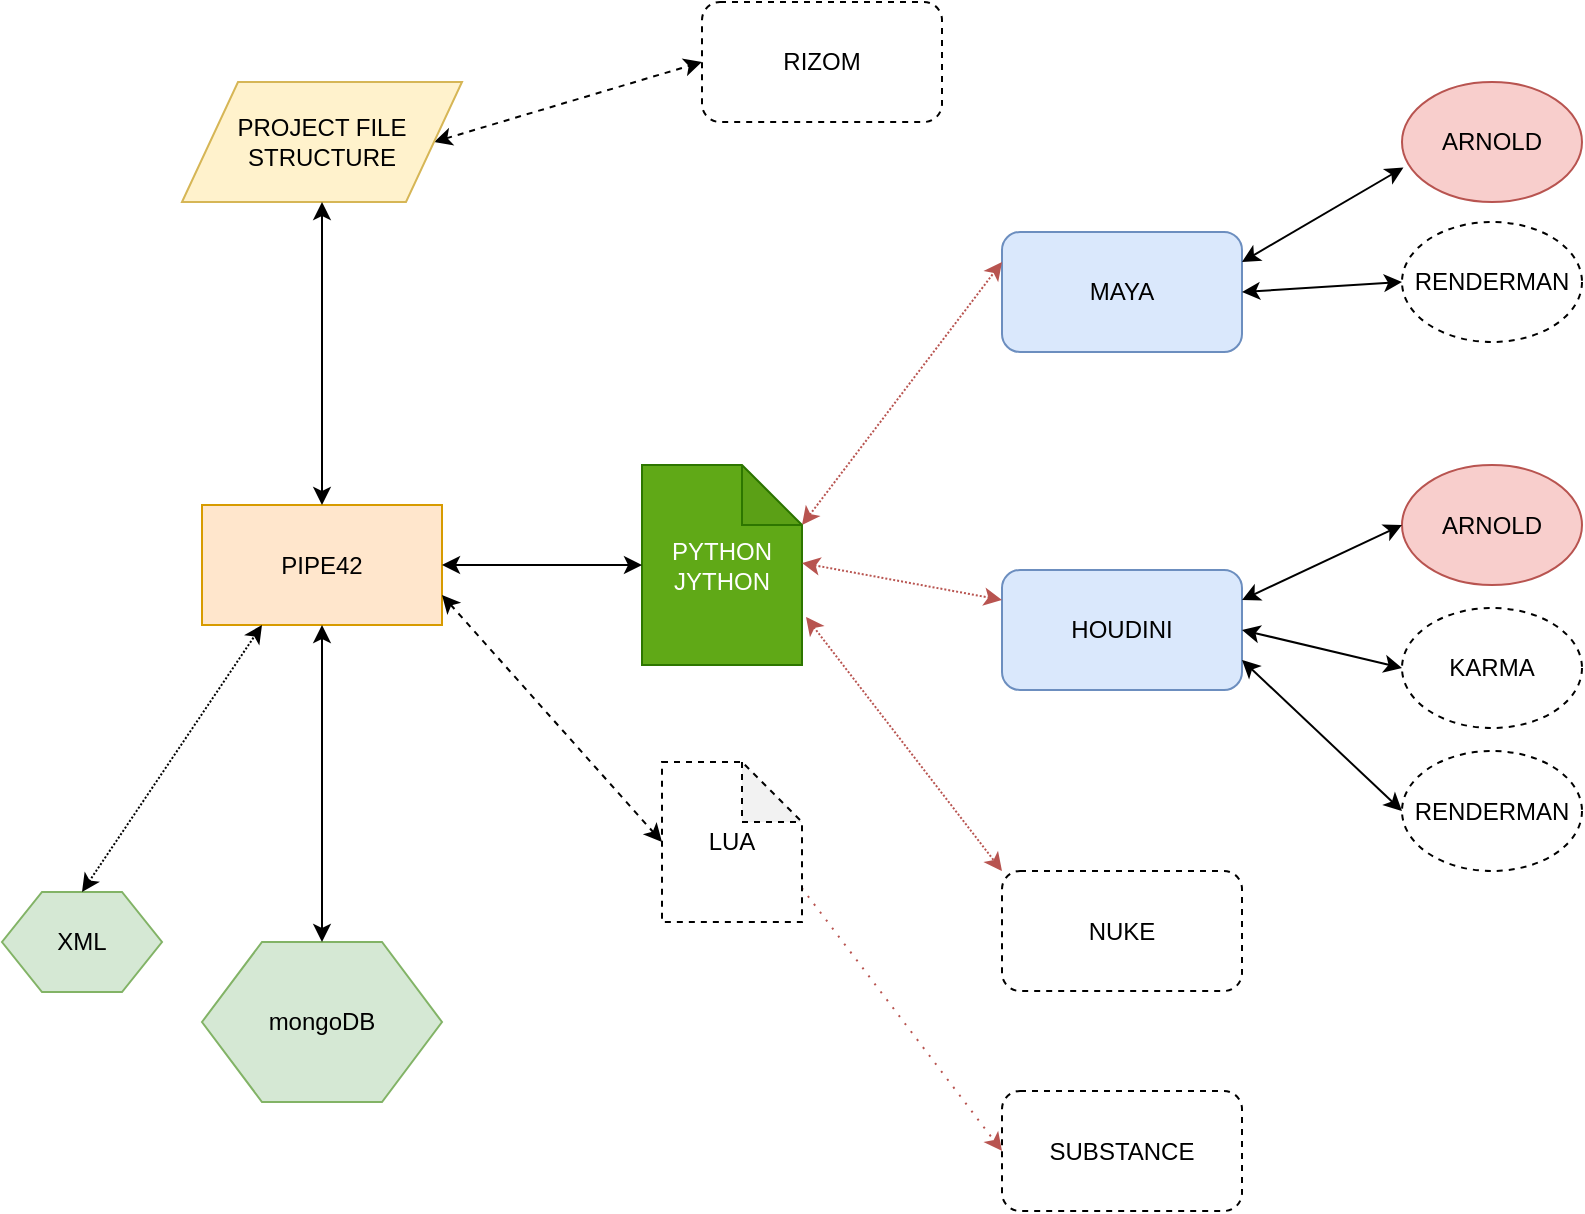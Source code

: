 <mxfile version="12.2.2" type="device" pages="1"><diagram id="6a731a19-8d31-9384-78a2-239565b7b9f0" name="Page-1"><mxGraphModel dx="1408" dy="938" grid="1" gridSize="10" guides="1" tooltips="1" connect="1" arrows="1" fold="1" page="1" pageScale="1" pageWidth="1169" pageHeight="827" background="#ffffff" math="0" shadow="0"><root><mxCell id="0"/><mxCell id="1" parent="0"/><mxCell id="eBYUc4EnA-bSdkK79neU-1779" value="PIPE42" style="rounded=0;whiteSpace=wrap;html=1;fillColor=#ffe6cc;strokeColor=#d79b00;" vertex="1" parent="1"><mxGeometry x="310" y="301.5" width="120" height="60" as="geometry"/></mxCell><mxCell id="eBYUc4EnA-bSdkK79neU-1780" value="MAYA" style="rounded=1;whiteSpace=wrap;html=1;fillColor=#dae8fc;strokeColor=#6c8ebf;" vertex="1" parent="1"><mxGeometry x="710" y="165" width="120" height="60" as="geometry"/></mxCell><mxCell id="eBYUc4EnA-bSdkK79neU-1781" value="HOUDINI" style="rounded=1;whiteSpace=wrap;html=1;fillColor=#dae8fc;strokeColor=#6c8ebf;" vertex="1" parent="1"><mxGeometry x="710" y="334" width="120" height="60" as="geometry"/></mxCell><mxCell id="eBYUc4EnA-bSdkK79neU-1782" value="NUKE" style="rounded=1;whiteSpace=wrap;html=1;dashed=1;" vertex="1" parent="1"><mxGeometry x="710" y="484.5" width="120" height="60" as="geometry"/></mxCell><mxCell id="eBYUc4EnA-bSdkK79neU-1783" value="SUBSTANCE" style="rounded=1;whiteSpace=wrap;html=1;dashed=1;" vertex="1" parent="1"><mxGeometry x="710" y="594.5" width="120" height="60" as="geometry"/></mxCell><mxCell id="eBYUc4EnA-bSdkK79neU-1788" value="RIZOM" style="rounded=1;whiteSpace=wrap;html=1;dashed=1;" vertex="1" parent="1"><mxGeometry x="560" y="50" width="120" height="60" as="geometry"/></mxCell><mxCell id="eBYUc4EnA-bSdkK79neU-1789" value="" style="endArrow=classic;startArrow=classic;html=1;strokeColor=#000000;entryX=0;entryY=0.5;entryDx=0;entryDy=0;dashed=1;exitX=1;exitY=0.5;exitDx=0;exitDy=0;" edge="1" parent="1" source="eBYUc4EnA-bSdkK79neU-1810" target="eBYUc4EnA-bSdkK79neU-1788"><mxGeometry width="50" height="50" relative="1" as="geometry"><mxPoint x="430" y="640" as="sourcePoint"/><mxPoint x="480" y="590" as="targetPoint"/></mxGeometry></mxCell><mxCell id="eBYUc4EnA-bSdkK79neU-1794" value="" style="endArrow=classic;startArrow=classic;html=1;strokeColor=#b85450;entryX=0;entryY=0.5;entryDx=0;entryDy=0;exitX=0;exitY=0;exitDx=60;exitDy=50;dashed=1;exitPerimeter=0;fillColor=#f8cecc;dashPattern=1 4;" edge="1" parent="1" source="eBYUc4EnA-bSdkK79neU-1822" target="eBYUc4EnA-bSdkK79neU-1783"><mxGeometry width="50" height="50" relative="1" as="geometry"><mxPoint x="430" y="640" as="sourcePoint"/><mxPoint x="480" y="590" as="targetPoint"/></mxGeometry></mxCell><mxCell id="eBYUc4EnA-bSdkK79neU-1795" value="ARNOLD" style="ellipse;whiteSpace=wrap;html=1;fillColor=#f8cecc;strokeColor=#b85450;" vertex="1" parent="1"><mxGeometry x="910" y="90" width="90" height="60" as="geometry"/></mxCell><mxCell id="eBYUc4EnA-bSdkK79neU-1796" value="" style="endArrow=classic;startArrow=classic;html=1;strokeColor=#000000;entryX=0.008;entryY=0.713;entryDx=0;entryDy=0;entryPerimeter=0;exitX=1;exitY=0.25;exitDx=0;exitDy=0;" edge="1" parent="1" source="eBYUc4EnA-bSdkK79neU-1780" target="eBYUc4EnA-bSdkK79neU-1795"><mxGeometry width="50" height="50" relative="1" as="geometry"><mxPoint x="450" y="610" as="sourcePoint"/><mxPoint x="500" y="560" as="targetPoint"/></mxGeometry></mxCell><mxCell id="eBYUc4EnA-bSdkK79neU-1800" value="RENDERMAN" style="ellipse;whiteSpace=wrap;html=1;dashed=1;" vertex="1" parent="1"><mxGeometry x="910" y="160" width="90" height="60" as="geometry"/></mxCell><mxCell id="eBYUc4EnA-bSdkK79neU-1801" value="" style="endArrow=classic;startArrow=classic;html=1;strokeColor=#000000;entryX=0;entryY=0.5;entryDx=0;entryDy=0;exitX=1;exitY=0.5;exitDx=0;exitDy=0;" edge="1" parent="1" source="eBYUc4EnA-bSdkK79neU-1780" target="eBYUc4EnA-bSdkK79neU-1800"><mxGeometry width="50" height="50" relative="1" as="geometry"><mxPoint x="450" y="610" as="sourcePoint"/><mxPoint x="500" y="560" as="targetPoint"/></mxGeometry></mxCell><mxCell id="eBYUc4EnA-bSdkK79neU-1802" value="RENDERMAN" style="ellipse;whiteSpace=wrap;html=1;dashed=1;" vertex="1" parent="1"><mxGeometry x="910" y="424.5" width="90" height="60" as="geometry"/></mxCell><mxCell id="eBYUc4EnA-bSdkK79neU-1803" value="ARNOLD" style="ellipse;whiteSpace=wrap;html=1;fillColor=#f8cecc;strokeColor=#b85450;" vertex="1" parent="1"><mxGeometry x="910" y="281.5" width="90" height="60" as="geometry"/></mxCell><mxCell id="eBYUc4EnA-bSdkK79neU-1804" value="KARMA" style="ellipse;whiteSpace=wrap;html=1;dashed=1;" vertex="1" parent="1"><mxGeometry x="910" y="353" width="90" height="60" as="geometry"/></mxCell><mxCell id="eBYUc4EnA-bSdkK79neU-1805" value="" style="endArrow=classic;startArrow=classic;html=1;strokeColor=#000000;entryX=0;entryY=0.5;entryDx=0;entryDy=0;exitX=1;exitY=0.75;exitDx=0;exitDy=0;" edge="1" parent="1" source="eBYUc4EnA-bSdkK79neU-1781" target="eBYUc4EnA-bSdkK79neU-1802"><mxGeometry width="50" height="50" relative="1" as="geometry"><mxPoint x="450" y="651.5" as="sourcePoint"/><mxPoint x="500" y="601.5" as="targetPoint"/></mxGeometry></mxCell><mxCell id="eBYUc4EnA-bSdkK79neU-1806" value="" style="endArrow=classic;startArrow=classic;html=1;strokeColor=#000000;entryX=0;entryY=0.5;entryDx=0;entryDy=0;exitX=1;exitY=0.5;exitDx=0;exitDy=0;" edge="1" parent="1" source="eBYUc4EnA-bSdkK79neU-1781" target="eBYUc4EnA-bSdkK79neU-1804"><mxGeometry width="50" height="50" relative="1" as="geometry"><mxPoint x="450" y="701.5" as="sourcePoint"/><mxPoint x="500" y="651.5" as="targetPoint"/></mxGeometry></mxCell><mxCell id="eBYUc4EnA-bSdkK79neU-1807" value="" style="endArrow=classic;startArrow=classic;html=1;strokeColor=#000000;entryX=0;entryY=0.5;entryDx=0;entryDy=0;exitX=1;exitY=0.25;exitDx=0;exitDy=0;" edge="1" parent="1" source="eBYUc4EnA-bSdkK79neU-1781" target="eBYUc4EnA-bSdkK79neU-1803"><mxGeometry width="50" height="50" relative="1" as="geometry"><mxPoint x="450" y="701.5" as="sourcePoint"/><mxPoint x="500" y="651.5" as="targetPoint"/></mxGeometry></mxCell><mxCell id="eBYUc4EnA-bSdkK79neU-1808" value="mongoDB" style="shape=hexagon;perimeter=hexagonPerimeter2;whiteSpace=wrap;html=1;fillColor=#d5e8d4;strokeColor=#82b366;" vertex="1" parent="1"><mxGeometry x="310" y="520" width="120" height="80" as="geometry"/></mxCell><mxCell id="eBYUc4EnA-bSdkK79neU-1809" value="" style="endArrow=classic;startArrow=classic;html=1;strokeColor=#000000;entryX=0.5;entryY=1;entryDx=0;entryDy=0;" edge="1" parent="1" source="eBYUc4EnA-bSdkK79neU-1808" target="eBYUc4EnA-bSdkK79neU-1779"><mxGeometry width="50" height="50" relative="1" as="geometry"><mxPoint x="310" y="691.5" as="sourcePoint"/><mxPoint x="360" y="641.5" as="targetPoint"/></mxGeometry></mxCell><mxCell id="eBYUc4EnA-bSdkK79neU-1810" value="PROJECT FILE&lt;br&gt;STRUCTURE" style="shape=parallelogram;perimeter=parallelogramPerimeter;whiteSpace=wrap;html=1;fillColor=#fff2cc;strokeColor=#d6b656;" vertex="1" parent="1"><mxGeometry x="300" y="90" width="140" height="60" as="geometry"/></mxCell><mxCell id="eBYUc4EnA-bSdkK79neU-1811" value="" style="endArrow=classic;startArrow=classic;html=1;strokeColor=#000000;entryX=0.5;entryY=1;entryDx=0;entryDy=0;exitX=0.5;exitY=0;exitDx=0;exitDy=0;" edge="1" parent="1" source="eBYUc4EnA-bSdkK79neU-1779" target="eBYUc4EnA-bSdkK79neU-1810"><mxGeometry width="50" height="50" relative="1" as="geometry"><mxPoint x="310" y="691.5" as="sourcePoint"/><mxPoint x="360" y="641.5" as="targetPoint"/></mxGeometry></mxCell><mxCell id="eBYUc4EnA-bSdkK79neU-1816" value="" style="endArrow=classic;startArrow=classic;html=1;dashed=1;strokeColor=#b85450;fillColor=#f8cecc;dashPattern=1 1;entryX=0;entryY=0.25;entryDx=0;entryDy=0;exitX=0;exitY=0;exitDx=80;exitDy=30;exitPerimeter=0;" edge="1" parent="1" source="eBYUc4EnA-bSdkK79neU-1817" target="eBYUc4EnA-bSdkK79neU-1780"><mxGeometry width="50" height="50" relative="1" as="geometry"><mxPoint x="590" y="90" as="sourcePoint"/><mxPoint x="480" y="640" as="targetPoint"/></mxGeometry></mxCell><mxCell id="eBYUc4EnA-bSdkK79neU-1817" value="PYTHON&lt;br&gt;JYTHON" style="shape=note;whiteSpace=wrap;html=1;backgroundOutline=1;darkOpacity=0.05;fillColor=#60a917;strokeColor=#2D7600;fontColor=#ffffff;" vertex="1" parent="1"><mxGeometry x="530" y="281.5" width="80" height="100" as="geometry"/></mxCell><mxCell id="eBYUc4EnA-bSdkK79neU-1818" value="" style="endArrow=classic;startArrow=classic;html=1;dashed=1;strokeColor=#b85450;fillColor=#f8cecc;dashPattern=1 1;entryX=0;entryY=0.25;entryDx=0;entryDy=0;exitX=1;exitY=0.49;exitDx=0;exitDy=0;exitPerimeter=0;" edge="1" parent="1" source="eBYUc4EnA-bSdkK79neU-1817" target="eBYUc4EnA-bSdkK79neU-1781"><mxGeometry width="50" height="50" relative="1" as="geometry"><mxPoint x="470" y="135" as="sourcePoint"/><mxPoint x="700" y="220" as="targetPoint"/></mxGeometry></mxCell><mxCell id="eBYUc4EnA-bSdkK79neU-1820" value="" style="endArrow=classic;startArrow=classic;html=1;strokeColor=#000000;entryX=0;entryY=0.5;entryDx=0;entryDy=0;exitX=1;exitY=0.5;exitDx=0;exitDy=0;entryPerimeter=0;" edge="1" parent="1" source="eBYUc4EnA-bSdkK79neU-1779" target="eBYUc4EnA-bSdkK79neU-1817"><mxGeometry width="50" height="50" relative="1" as="geometry"><mxPoint x="440" y="370" as="sourcePoint"/><mxPoint x="326" y="370" as="targetPoint"/></mxGeometry></mxCell><mxCell id="eBYUc4EnA-bSdkK79neU-1821" value="" style="endArrow=classic;startArrow=classic;html=1;dashed=1;strokeColor=#b85450;fillColor=#f8cecc;dashPattern=1 1;entryX=0;entryY=0;entryDx=0;entryDy=0;exitX=1.025;exitY=0.76;exitDx=0;exitDy=0;exitPerimeter=0;entryPerimeter=0;" edge="1" parent="1" source="eBYUc4EnA-bSdkK79neU-1817" target="eBYUc4EnA-bSdkK79neU-1782"><mxGeometry width="50" height="50" relative="1" as="geometry"><mxPoint x="570" y="139" as="sourcePoint"/><mxPoint x="700" y="347.5" as="targetPoint"/></mxGeometry></mxCell><mxCell id="eBYUc4EnA-bSdkK79neU-1822" value="LUA" style="shape=note;whiteSpace=wrap;html=1;backgroundOutline=1;darkOpacity=0.05;dashed=1;" vertex="1" parent="1"><mxGeometry x="540" y="430" width="70" height="80" as="geometry"/></mxCell><mxCell id="eBYUc4EnA-bSdkK79neU-1824" value="" style="endArrow=classic;startArrow=classic;html=1;strokeColor=#000000;entryX=0;entryY=0.5;entryDx=0;entryDy=0;exitX=1;exitY=0.75;exitDx=0;exitDy=0;dashed=1;entryPerimeter=0;fillColor=#f8cecc;" edge="1" parent="1" source="eBYUc4EnA-bSdkK79neU-1779" target="eBYUc4EnA-bSdkK79neU-1822"><mxGeometry width="50" height="50" relative="1" as="geometry"><mxPoint x="420" y="420" as="sourcePoint"/><mxPoint x="510" y="490" as="targetPoint"/></mxGeometry></mxCell><mxCell id="eBYUc4EnA-bSdkK79neU-1825" value="XML" style="shape=hexagon;perimeter=hexagonPerimeter2;whiteSpace=wrap;html=1;fillColor=#d5e8d4;strokeColor=#82b366;" vertex="1" parent="1"><mxGeometry x="210" y="495" width="80" height="50" as="geometry"/></mxCell><mxCell id="eBYUc4EnA-bSdkK79neU-1826" value="" style="endArrow=classic;startArrow=classic;html=1;dashed=1;strokeColor=#000000;fillColor=#f8cecc;dashPattern=1 1;exitX=0.5;exitY=0;exitDx=0;exitDy=0;entryX=0.25;entryY=1;entryDx=0;entryDy=0;" edge="1" parent="1" source="eBYUc4EnA-bSdkK79neU-1825" target="eBYUc4EnA-bSdkK79neU-1779"><mxGeometry width="50" height="50" relative="1" as="geometry"><mxPoint x="160" y="295.5" as="sourcePoint"/><mxPoint x="340" y="296" as="targetPoint"/></mxGeometry></mxCell></root></mxGraphModel></diagram></mxfile>